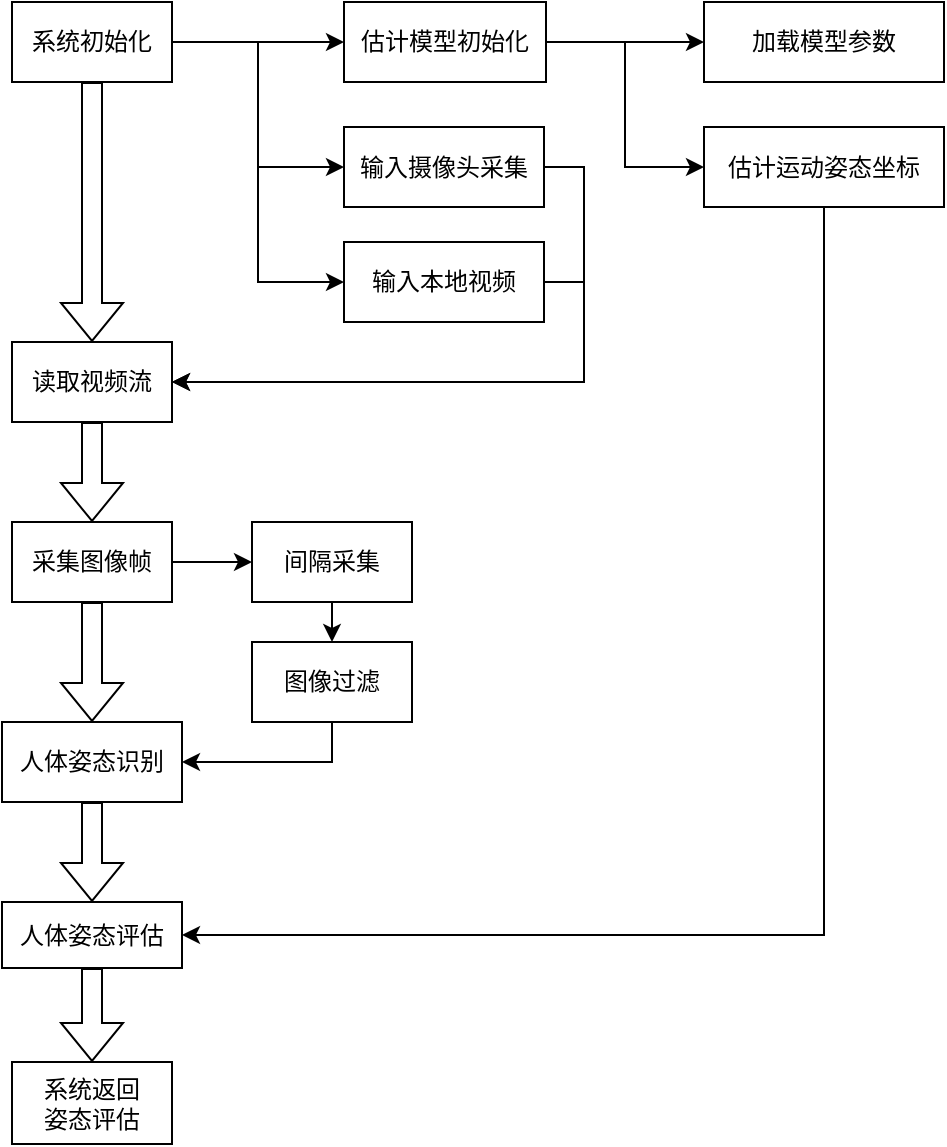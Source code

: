 <mxfile version="24.1.0" type="device">
  <diagram name="第 1 页" id="thRDVGrrKaKnLJp-FT1u">
    <mxGraphModel dx="1207" dy="809" grid="0" gridSize="10" guides="1" tooltips="1" connect="1" arrows="1" fold="1" page="1" pageScale="1" pageWidth="827" pageHeight="1169" background="none" math="0" shadow="0">
      <root>
        <mxCell id="0" />
        <mxCell id="1" parent="0" />
        <mxCell id="sbej6ymmGspdDhhnKCvo-38" value="" style="edgeStyle=orthogonalEdgeStyle;rounded=0;orthogonalLoop=1;jettySize=auto;html=1;shape=flexArrow;" parent="1" source="sbej6ymmGspdDhhnKCvo-21" target="sbej6ymmGspdDhhnKCvo-23" edge="1">
          <mxGeometry relative="1" as="geometry" />
        </mxCell>
        <mxCell id="sbej6ymmGspdDhhnKCvo-21" value="读取视频流" style="rounded=0;whiteSpace=wrap;html=1;" parent="1" vertex="1">
          <mxGeometry x="204" y="326" width="80" height="40" as="geometry" />
        </mxCell>
        <mxCell id="sbej6ymmGspdDhhnKCvo-37" style="edgeStyle=orthogonalEdgeStyle;rounded=0;orthogonalLoop=1;jettySize=auto;html=1;exitX=0.5;exitY=1;exitDx=0;exitDy=0;entryX=0.5;entryY=0;entryDx=0;entryDy=0;shape=flexArrow;" parent="1" source="sbej6ymmGspdDhhnKCvo-22" target="sbej6ymmGspdDhhnKCvo-21" edge="1">
          <mxGeometry relative="1" as="geometry" />
        </mxCell>
        <mxCell id="gbqg-UfsDZKirh8Yr4Ut-8" style="edgeStyle=orthogonalEdgeStyle;rounded=0;orthogonalLoop=1;jettySize=auto;html=1;exitX=1;exitY=0.5;exitDx=0;exitDy=0;entryX=0;entryY=0.5;entryDx=0;entryDy=0;" parent="1" source="sbej6ymmGspdDhhnKCvo-22" target="1WDidMZ65o4uRr_Ixdwm-7" edge="1">
          <mxGeometry relative="1" as="geometry" />
        </mxCell>
        <mxCell id="gbqg-UfsDZKirh8Yr4Ut-34" style="edgeStyle=orthogonalEdgeStyle;rounded=0;orthogonalLoop=1;jettySize=auto;html=1;exitX=1;exitY=0.5;exitDx=0;exitDy=0;entryX=0;entryY=0.5;entryDx=0;entryDy=0;" parent="1" source="sbej6ymmGspdDhhnKCvo-22" target="gbqg-UfsDZKirh8Yr4Ut-26" edge="1">
          <mxGeometry relative="1" as="geometry" />
        </mxCell>
        <mxCell id="gbqg-UfsDZKirh8Yr4Ut-35" style="edgeStyle=orthogonalEdgeStyle;rounded=0;orthogonalLoop=1;jettySize=auto;html=1;exitX=1;exitY=0.5;exitDx=0;exitDy=0;entryX=0;entryY=0.5;entryDx=0;entryDy=0;" parent="1" source="sbej6ymmGspdDhhnKCvo-22" target="gbqg-UfsDZKirh8Yr4Ut-27" edge="1">
          <mxGeometry relative="1" as="geometry" />
        </mxCell>
        <mxCell id="sbej6ymmGspdDhhnKCvo-22" value="系统初始化" style="rounded=0;whiteSpace=wrap;html=1;" parent="1" vertex="1">
          <mxGeometry x="204" y="156" width="80" height="40" as="geometry" />
        </mxCell>
        <mxCell id="sbej6ymmGspdDhhnKCvo-39" value="" style="edgeStyle=orthogonalEdgeStyle;rounded=0;orthogonalLoop=1;jettySize=auto;html=1;shape=flexArrow;" parent="1" source="sbej6ymmGspdDhhnKCvo-23" target="sbej6ymmGspdDhhnKCvo-24" edge="1">
          <mxGeometry relative="1" as="geometry" />
        </mxCell>
        <mxCell id="1WDidMZ65o4uRr_Ixdwm-2" value="" style="edgeStyle=orthogonalEdgeStyle;rounded=0;orthogonalLoop=1;jettySize=auto;html=1;" parent="1" source="sbej6ymmGspdDhhnKCvo-23" target="1WDidMZ65o4uRr_Ixdwm-1" edge="1">
          <mxGeometry relative="1" as="geometry" />
        </mxCell>
        <mxCell id="sbej6ymmGspdDhhnKCvo-23" value="采集图像帧" style="rounded=0;whiteSpace=wrap;html=1;" parent="1" vertex="1">
          <mxGeometry x="204" y="416" width="80" height="40" as="geometry" />
        </mxCell>
        <mxCell id="sbej6ymmGspdDhhnKCvo-40" value="" style="edgeStyle=orthogonalEdgeStyle;rounded=0;orthogonalLoop=1;jettySize=auto;html=1;shape=flexArrow;" parent="1" source="sbej6ymmGspdDhhnKCvo-24" target="sbej6ymmGspdDhhnKCvo-25" edge="1">
          <mxGeometry relative="1" as="geometry" />
        </mxCell>
        <mxCell id="sbej6ymmGspdDhhnKCvo-24" value="人体姿态识别" style="rounded=0;whiteSpace=wrap;html=1;" parent="1" vertex="1">
          <mxGeometry x="199" y="516" width="90" height="40" as="geometry" />
        </mxCell>
        <mxCell id="sbej6ymmGspdDhhnKCvo-50" value="" style="edgeStyle=orthogonalEdgeStyle;rounded=0;orthogonalLoop=1;jettySize=auto;html=1;shape=flexArrow;" parent="1" source="sbej6ymmGspdDhhnKCvo-25" target="sbej6ymmGspdDhhnKCvo-49" edge="1">
          <mxGeometry relative="1" as="geometry" />
        </mxCell>
        <mxCell id="sbej6ymmGspdDhhnKCvo-25" value="人体姿态评估" style="rounded=0;whiteSpace=wrap;html=1;" parent="1" vertex="1">
          <mxGeometry x="199" y="606" width="90" height="33" as="geometry" />
        </mxCell>
        <mxCell id="sbej6ymmGspdDhhnKCvo-49" value="系统返回&lt;br&gt;姿态评估" style="rounded=0;whiteSpace=wrap;html=1;" parent="1" vertex="1">
          <mxGeometry x="204" y="686" width="80" height="41" as="geometry" />
        </mxCell>
        <mxCell id="gbqg-UfsDZKirh8Yr4Ut-41" style="edgeStyle=orthogonalEdgeStyle;rounded=0;orthogonalLoop=1;jettySize=auto;html=1;exitX=0.5;exitY=1;exitDx=0;exitDy=0;entryX=0.5;entryY=0;entryDx=0;entryDy=0;" parent="1" source="1WDidMZ65o4uRr_Ixdwm-1" target="gbqg-UfsDZKirh8Yr4Ut-40" edge="1">
          <mxGeometry relative="1" as="geometry" />
        </mxCell>
        <mxCell id="1WDidMZ65o4uRr_Ixdwm-1" value="间隔采集" style="whiteSpace=wrap;html=1;rounded=0;" parent="1" vertex="1">
          <mxGeometry x="324" y="416" width="80" height="40" as="geometry" />
        </mxCell>
        <mxCell id="1WDidMZ65o4uRr_Ixdwm-10" value="" style="edgeStyle=orthogonalEdgeStyle;rounded=0;orthogonalLoop=1;jettySize=auto;html=1;" parent="1" source="1WDidMZ65o4uRr_Ixdwm-7" target="1WDidMZ65o4uRr_Ixdwm-9" edge="1">
          <mxGeometry relative="1" as="geometry" />
        </mxCell>
        <mxCell id="1WDidMZ65o4uRr_Ixdwm-12" style="edgeStyle=orthogonalEdgeStyle;rounded=0;orthogonalLoop=1;jettySize=auto;html=1;exitX=1;exitY=0.5;exitDx=0;exitDy=0;entryX=0;entryY=0.5;entryDx=0;entryDy=0;" parent="1" source="1WDidMZ65o4uRr_Ixdwm-7" target="1WDidMZ65o4uRr_Ixdwm-11" edge="1">
          <mxGeometry relative="1" as="geometry" />
        </mxCell>
        <mxCell id="1WDidMZ65o4uRr_Ixdwm-7" value="估计模型初始化" style="whiteSpace=wrap;html=1;rounded=0;" parent="1" vertex="1">
          <mxGeometry x="370" y="156" width="101" height="40" as="geometry" />
        </mxCell>
        <mxCell id="1WDidMZ65o4uRr_Ixdwm-9" value="加载模型参数" style="whiteSpace=wrap;html=1;rounded=0;" parent="1" vertex="1">
          <mxGeometry x="550" y="156" width="120" height="40" as="geometry" />
        </mxCell>
        <mxCell id="1WDidMZ65o4uRr_Ixdwm-13" style="edgeStyle=orthogonalEdgeStyle;rounded=0;orthogonalLoop=1;jettySize=auto;html=1;exitX=0.5;exitY=1;exitDx=0;exitDy=0;entryX=1;entryY=0.5;entryDx=0;entryDy=0;" parent="1" source="1WDidMZ65o4uRr_Ixdwm-11" target="sbej6ymmGspdDhhnKCvo-25" edge="1">
          <mxGeometry relative="1" as="geometry" />
        </mxCell>
        <mxCell id="1WDidMZ65o4uRr_Ixdwm-11" value="估计运动姿态坐标" style="whiteSpace=wrap;html=1;rounded=0;" parent="1" vertex="1">
          <mxGeometry x="550" y="218.5" width="120" height="40" as="geometry" />
        </mxCell>
        <mxCell id="gbqg-UfsDZKirh8Yr4Ut-36" style="edgeStyle=orthogonalEdgeStyle;rounded=0;orthogonalLoop=1;jettySize=auto;html=1;exitX=1;exitY=0.5;exitDx=0;exitDy=0;entryX=1;entryY=0.5;entryDx=0;entryDy=0;" parent="1" source="gbqg-UfsDZKirh8Yr4Ut-26" target="sbej6ymmGspdDhhnKCvo-21" edge="1">
          <mxGeometry relative="1" as="geometry" />
        </mxCell>
        <mxCell id="gbqg-UfsDZKirh8Yr4Ut-26" value="输入摄像头采集" style="rounded=0;whiteSpace=wrap;html=1;" parent="1" vertex="1">
          <mxGeometry x="370" y="218.5" width="100" height="40" as="geometry" />
        </mxCell>
        <mxCell id="gbqg-UfsDZKirh8Yr4Ut-39" style="edgeStyle=orthogonalEdgeStyle;rounded=0;orthogonalLoop=1;jettySize=auto;html=1;exitX=1;exitY=0.5;exitDx=0;exitDy=0;entryX=1;entryY=0.5;entryDx=0;entryDy=0;" parent="1" source="gbqg-UfsDZKirh8Yr4Ut-27" target="sbej6ymmGspdDhhnKCvo-21" edge="1">
          <mxGeometry relative="1" as="geometry" />
        </mxCell>
        <mxCell id="gbqg-UfsDZKirh8Yr4Ut-27" value="输入本地视频" style="rounded=0;whiteSpace=wrap;html=1;" parent="1" vertex="1">
          <mxGeometry x="370" y="276" width="100" height="40" as="geometry" />
        </mxCell>
        <mxCell id="gbqg-UfsDZKirh8Yr4Ut-42" style="edgeStyle=orthogonalEdgeStyle;rounded=0;orthogonalLoop=1;jettySize=auto;html=1;exitX=0.5;exitY=1;exitDx=0;exitDy=0;entryX=1;entryY=0.5;entryDx=0;entryDy=0;" parent="1" source="gbqg-UfsDZKirh8Yr4Ut-40" target="sbej6ymmGspdDhhnKCvo-24" edge="1">
          <mxGeometry relative="1" as="geometry" />
        </mxCell>
        <mxCell id="gbqg-UfsDZKirh8Yr4Ut-40" value="图像过滤" style="whiteSpace=wrap;html=1;rounded=0;" parent="1" vertex="1">
          <mxGeometry x="324" y="476" width="80" height="40" as="geometry" />
        </mxCell>
      </root>
    </mxGraphModel>
  </diagram>
</mxfile>
